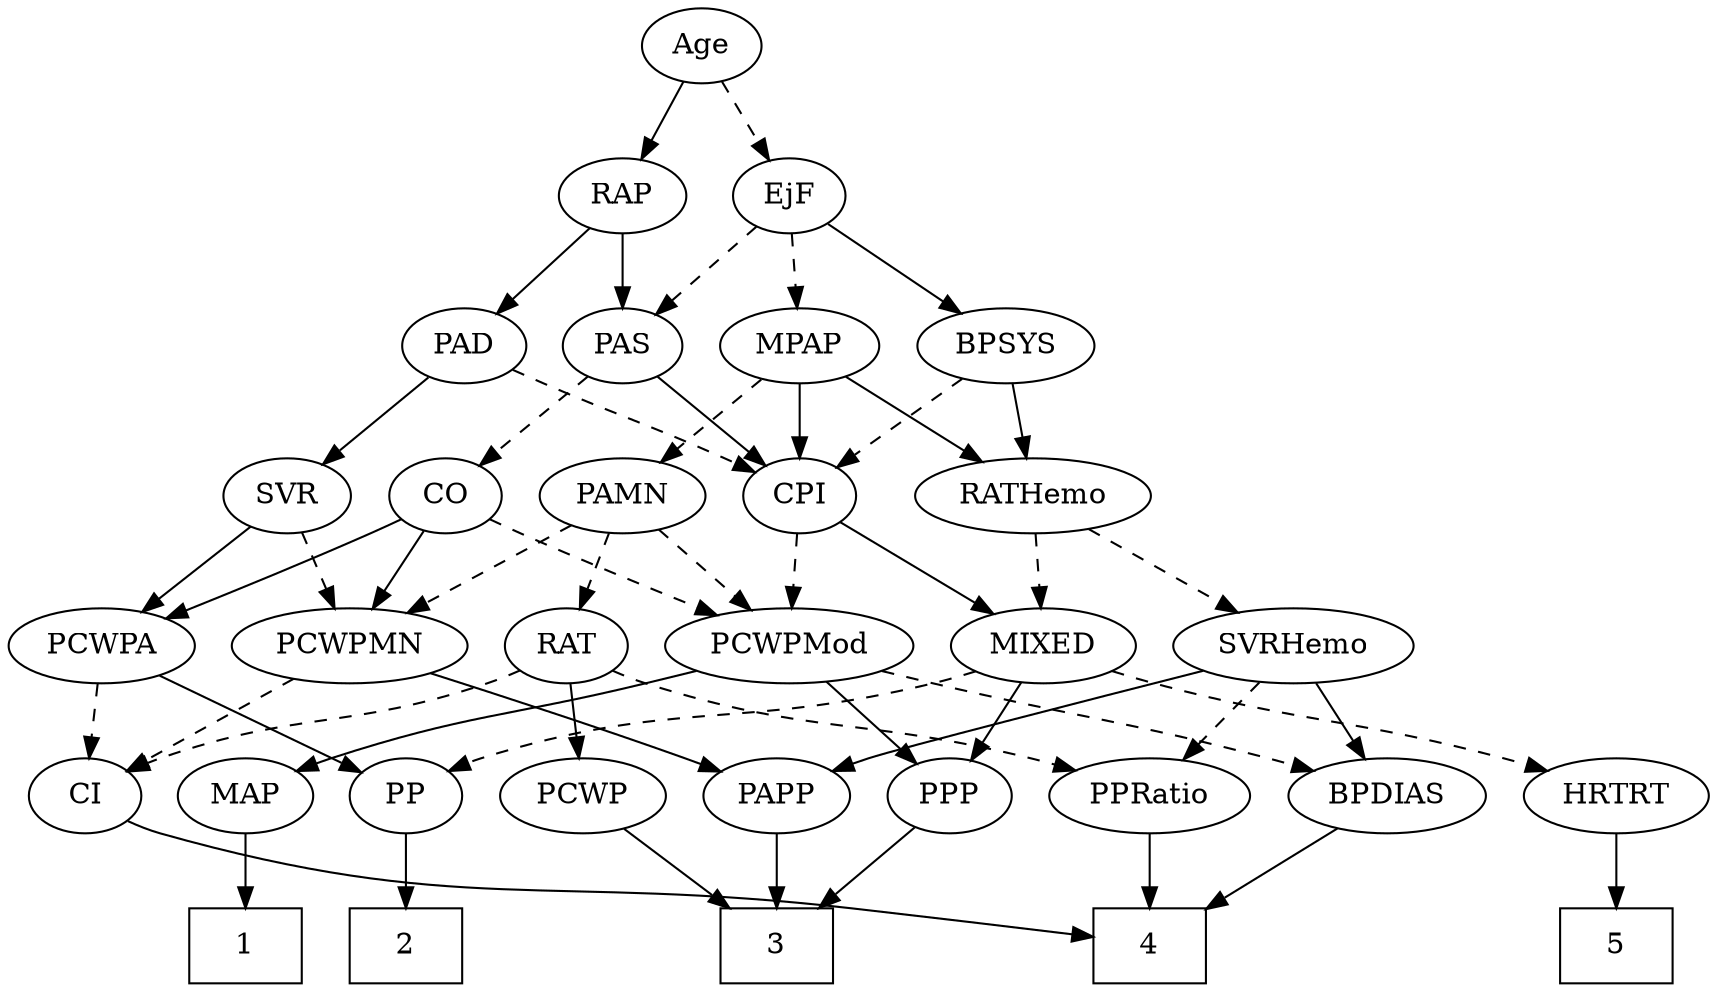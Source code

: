 strict digraph {
	graph [bb="0,0,744.29,468"];
	node [label="\N"];
	1	[height=0.5,
		pos="390.65,18",
		shape=box,
		width=0.75];
	2	[height=0.5,
		pos="619.65,18",
		shape=box,
		width=0.75];
	3	[height=0.5,
		pos="470.65,18",
		shape=box,
		width=0.75];
	4	[height=0.5,
		pos="227.65,18",
		shape=box,
		width=0.75];
	5	[height=0.5,
		pos="704.65,18",
		shape=box,
		width=0.75];
	Age	[height=0.5,
		pos="491.65,450",
		width=0.75];
	EjF	[height=0.5,
		pos="455.65,378",
		width=0.75];
	Age -> EjF	[pos="e,463.95,395.15 483.3,432.76 478.93,424.28 473.5,413.71 468.61,404.2",
		style=dashed];
	RAP	[height=0.5,
		pos="533.65,378",
		width=0.77632];
	Age -> RAP	[pos="e,523.86,395.31 501.18,433.12 506.31,424.56 512.77,413.8 518.57,404.13",
		style=solid];
	MPAP	[height=0.5,
		pos="359.65,306",
		width=0.97491];
	EjF -> MPAP	[pos="e,379.12,321.2 438.04,364.16 423.84,353.81 403.62,339.06 387.27,327.14",
		style=dashed];
	BPSYS	[height=0.5,
		pos="450.65,306",
		width=1.0471];
	EjF -> BPSYS	[pos="e,451.87,324.1 454.41,359.7 453.86,351.98 453.2,342.71 452.58,334.11",
		style=solid];
	PAS	[height=0.5,
		pos="533.65,306",
		width=0.75];
	EjF -> PAS	[pos="e,518.27,320.8 471.06,363.17 482.38,353.01 497.96,339.03 510.74,327.56",
		style=dashed];
	PAD	[height=0.5,
		pos="607.65,306",
		width=0.79437];
	RAP -> PAD	[pos="e,592.33,321.49 548.98,362.5 559.4,352.64 573.35,339.44 585.04,328.38",
		style=solid];
	RAP -> PAS	[pos="e,533.65,324.1 533.65,359.7 533.65,351.98 533.65,342.71 533.65,334.11",
		style=solid];
	MIXED	[height=0.5,
		pos="575.65,162",
		width=1.1193];
	PP	[height=0.5,
		pos="619.65,90",
		width=0.75];
	MIXED -> PP	[pos="e,609.6,106.99 586.07,144.41 591.47,135.83 598.16,125.19 604.14,115.67",
		style=dashed];
	PPP	[height=0.5,
		pos="547.65,90",
		width=0.75];
	MIXED -> PPP	[pos="e,554.36,107.79 568.87,144.05 565.64,135.97 561.7,126.12 558.09,117.11",
		style=solid];
	HRTRT	[height=0.5,
		pos="704.65,90",
		width=1.1013];
	MIXED -> HRTRT	[pos="e,680.17,104.28 600.21,147.67 620.3,136.77 648.9,121.25 671.09,109.21",
		style=dashed];
	PAMN	[height=0.5,
		pos="264.65,234",
		width=1.011];
	MPAP -> PAMN	[pos="e,284.17,249.38 340.42,290.83 326.61,280.65 307.77,266.78 292.34,255.41",
		style=dashed];
	RATHemo	[height=0.5,
		pos="368.65,234",
		width=1.3721];
	MPAP -> RATHemo	[pos="e,366.45,252.1 361.87,287.7 362.86,279.98 364.05,270.71 365.16,262.11",
		style=solid];
	CPI	[height=0.5,
		pos="462.65,234",
		width=0.75];
	MPAP -> CPI	[pos="e,444.41,247.39 380,291.17 395.97,280.31 418.35,265.1 435.8,253.25",
		style=solid];
	BPSYS -> RATHemo	[pos="e,387.26,250.89 432.85,289.81 421.8,280.38 407.4,268.08 395.03,257.53",
		style=solid];
	BPSYS -> CPI	[pos="e,459.71,252.1 453.61,287.7 454.94,279.98 456.52,270.71 458,262.11",
		style=dashed];
	PAD -> CPI	[pos="e,483.93,245.27 585.62,294.37 560.96,282.46 520.83,263.09 493.15,249.73",
		style=dashed];
	SVR	[height=0.5,
		pos="607.65,234",
		width=0.77632];
	PAD -> SVR	[pos="e,607.65,252.1 607.65,287.7 607.65,279.98 607.65,270.71 607.65,262.11",
		style=solid];
	CO	[height=0.5,
		pos="534.65,234",
		width=0.75];
	PCWPMod	[height=0.5,
		pos="347.65,162",
		width=1.4443];
	CO -> PCWPMod	[pos="e,384.66,174.8 513.49,222.56 508.65,220.3 503.51,217.99 498.65,216 464.24,201.88 424.52,188.04 394.46,178.04",
		style=dashed];
	PCWPA	[height=0.5,
		pos="675.65,162",
		width=1.1555];
	CO -> PCWPA	[pos="e,649.09,176.18 555.76,222.52 578.02,211.47 613.5,193.85 640.09,180.65",
		style=solid];
	PCWPMN	[height=0.5,
		pos="467.65,162",
		width=1.3902];
	CO -> PCWPMN	[pos="e,483.15,179.2 520.76,218.5 511.94,209.28 500.32,197.14 490.2,186.56",
		style=solid];
	PAS -> CO	[pos="e,534.4,252.1 533.89,287.7 534,279.98 534.14,270.71 534.26,262.11",
		style=dashed];
	PAS -> CPI	[pos="e,477.34,249.49 518.94,290.5 509.03,280.73 495.8,267.69 484.66,256.7",
		style=solid];
	RAT	[height=0.5,
		pos="132.65,162",
		width=0.75827];
	PAMN -> RAT	[pos="e,153.33,173.97 240.74,220.32 218.7,208.64 185.92,191.25 162.24,178.69",
		style=dashed];
	PAMN -> PCWPMod	[pos="e,328.92,178.8 282.25,218.15 293.49,208.67 308.28,196.2 320.95,185.51",
		style=dashed];
	PAMN -> PCWPMN	[pos="e,432.01,174.71 292.82,222.44 298.7,220.28 304.87,218.04 310.65,216 348.09,202.76 390.81,188.39 422.22,177.95",
		style=dashed];
	RATHemo -> MIXED	[pos="e,544.82,173.75 403.82,221.32 435.87,210.64 484.48,194.39 526.65,180 529.4,179.06 532.24,178.09 535.11,177.1",
		style=dashed];
	SVRHemo	[height=0.5,
		pos="227.65,162",
		width=1.3902];
	RATHemo -> SVRHemo	[pos="e,255.79,176.97 340.45,219 318.74,208.22 288.54,193.23 264.85,181.47",
		style=dashed];
	CPI -> MIXED	[pos="e,552.87,177.11 481.82,221.13 498.93,210.52 524.31,194.8 544.37,182.38",
		style=solid];
	CPI -> PCWPMod	[pos="e,372.17,177.93 443.4,221.28 426.35,210.91 401.1,195.54 380.81,183.19",
		style=dashed];
	PPRatio	[height=0.5,
		pos="39.646,90",
		width=1.1013];
	RAT -> PPRatio	[pos="e,59.314,105.8 115.15,147.83 101.75,137.74 82.982,123.62 67.514,111.98",
		style=dashed];
	PCWP	[height=0.5,
		pos="132.65,90",
		width=0.97491];
	RAT -> PCWP	[pos="e,132.65,108.1 132.65,143.7 132.65,135.98 132.65,126.71 132.65,118.11",
		style=solid];
	CI	[height=0.5,
		pos="314.65,90",
		width=0.75];
	RAT -> CI	[pos="e,293.52,101.51 153.77,150.49 158.61,148.23 163.77,145.94 168.65,144 216.44,124.98 230.85,127.02 278.65,108 280.48,107.27 282.35,\
106.49 284.22,105.69",
		style=dashed];
	SVR -> PCWPA	[pos="e,660.3,178.8 622.07,218.15 631.1,208.85 642.94,196.67 653.18,186.12",
		style=solid];
	SVR -> PCWPMN	[pos="e,495.77,177.06 586.08,222.22 564.49,211.42 530.85,194.6 504.93,181.64",
		style=dashed];
	BPDIAS	[height=0.5,
		pos="227.65,90",
		width=1.1735];
	PCWPMod -> BPDIAS	[pos="e,251.83,105.11 322.2,146.15 304.26,135.69 280.08,121.58 260.66,110.26",
		style=dashed];
	MAP	[height=0.5,
		pos="390.65,90",
		width=0.84854];
	PCWPMod -> MAP	[pos="e,380.63,107.31 358.06,144.05 363.25,135.59 369.64,125.19 375.38,115.84",
		style=solid];
	PCWPMod -> PPP	[pos="e,526.53,101.53 386.58,149.96 420.13,140.08 469.64,124.63 511.65,108 513.48,107.28 515.35,106.5 517.23,105.7",
		style=solid];
	PCWPA -> PP	[pos="e,631.8,106.19 662.66,144.76 655.39,135.68 646.2,124.19 638.19,114.18",
		style=solid];
	PCWPA -> CI	[pos="e,335.16,102.02 644.9,149.7 638.29,147.57 631.29,145.53 624.65,144 504.95,116.45 468.48,142.64 350.65,108 348.71,107.43 346.74,106.77 \
344.78,106.04",
		style=dashed];
	PCWPMN -> CI	[pos="e,335.94,101.12 437.28,147.4 413.63,136.78 379.99,121.57 350.65,108 348.86,107.17 347.02,106.32 345.17,105.46",
		style=dashed];
	PAPP	[height=0.5,
		pos="470.65,90",
		width=0.88464];
	PCWPMN -> PAPP	[pos="e,469.91,108.1 468.39,143.7 468.72,135.98 469.12,126.71 469.48,118.11",
		style=solid];
	SVRHemo -> BPDIAS	[pos="e,227.65,108.1 227.65,143.7 227.65,135.98 227.65,126.71 227.65,118.11",
		style=solid];
	SVRHemo -> PPRatio	[pos="e,69.254,102.02 194.04,148.49 161.74,136.46 112.94,118.29 78.881,105.61",
		style=dashed];
	SVRHemo -> PAPP	[pos="e,446.34,102.05 265.04,150.01 272.2,147.96 279.65,145.88 286.65,144 350.35,126.86 368.1,128.97 430.65,108 432.74,107.3 434.88,106.54 \
437.02,105.73",
		style=solid];
	BPDIAS -> 4	[pos="e,227.65,36.104 227.65,71.697 227.65,63.983 227.65,54.712 227.65,46.112",
		style=solid];
	MAP -> 1	[pos="e,390.65,36.104 390.65,71.697 390.65,63.983 390.65,54.712 390.65,46.112",
		style=solid];
	PP -> 2	[pos="e,619.65,36.104 619.65,71.697 619.65,63.983 619.65,54.712 619.65,46.112",
		style=solid];
	PPP -> 3	[pos="e,489.47,36.113 532.06,74.834 522.07,65.746 508.83,53.71 497.2,43.141",
		style=solid];
	PPRatio -> 4	[pos="e,200.44,29.131 69.436,77.908 102.37,65.645 155.45,45.882 190.93,32.671",
		style=solid];
	PCWP -> 3	[pos="e,443.5,30.584 158.85,77.766 164.63,75.601 170.78,73.534 176.65,72 285.25,43.591 318.04,64.409 426.65,36 429.07,35.365 431.55,34.639 \
434.03,33.853",
		style=solid];
	CI -> 4	[pos="e,249,36.18 297.87,75.503 286.34,66.225 270.72,53.656 257.14,42.728",
		style=solid];
	PAPP -> 3	[pos="e,470.65,36.104 470.65,71.697 470.65,63.983 470.65,54.712 470.65,46.112",
		style=solid];
	HRTRT -> 5	[pos="e,704.65,36.104 704.65,71.697 704.65,63.983 704.65,54.712 704.65,46.112",
		style=solid];
}
